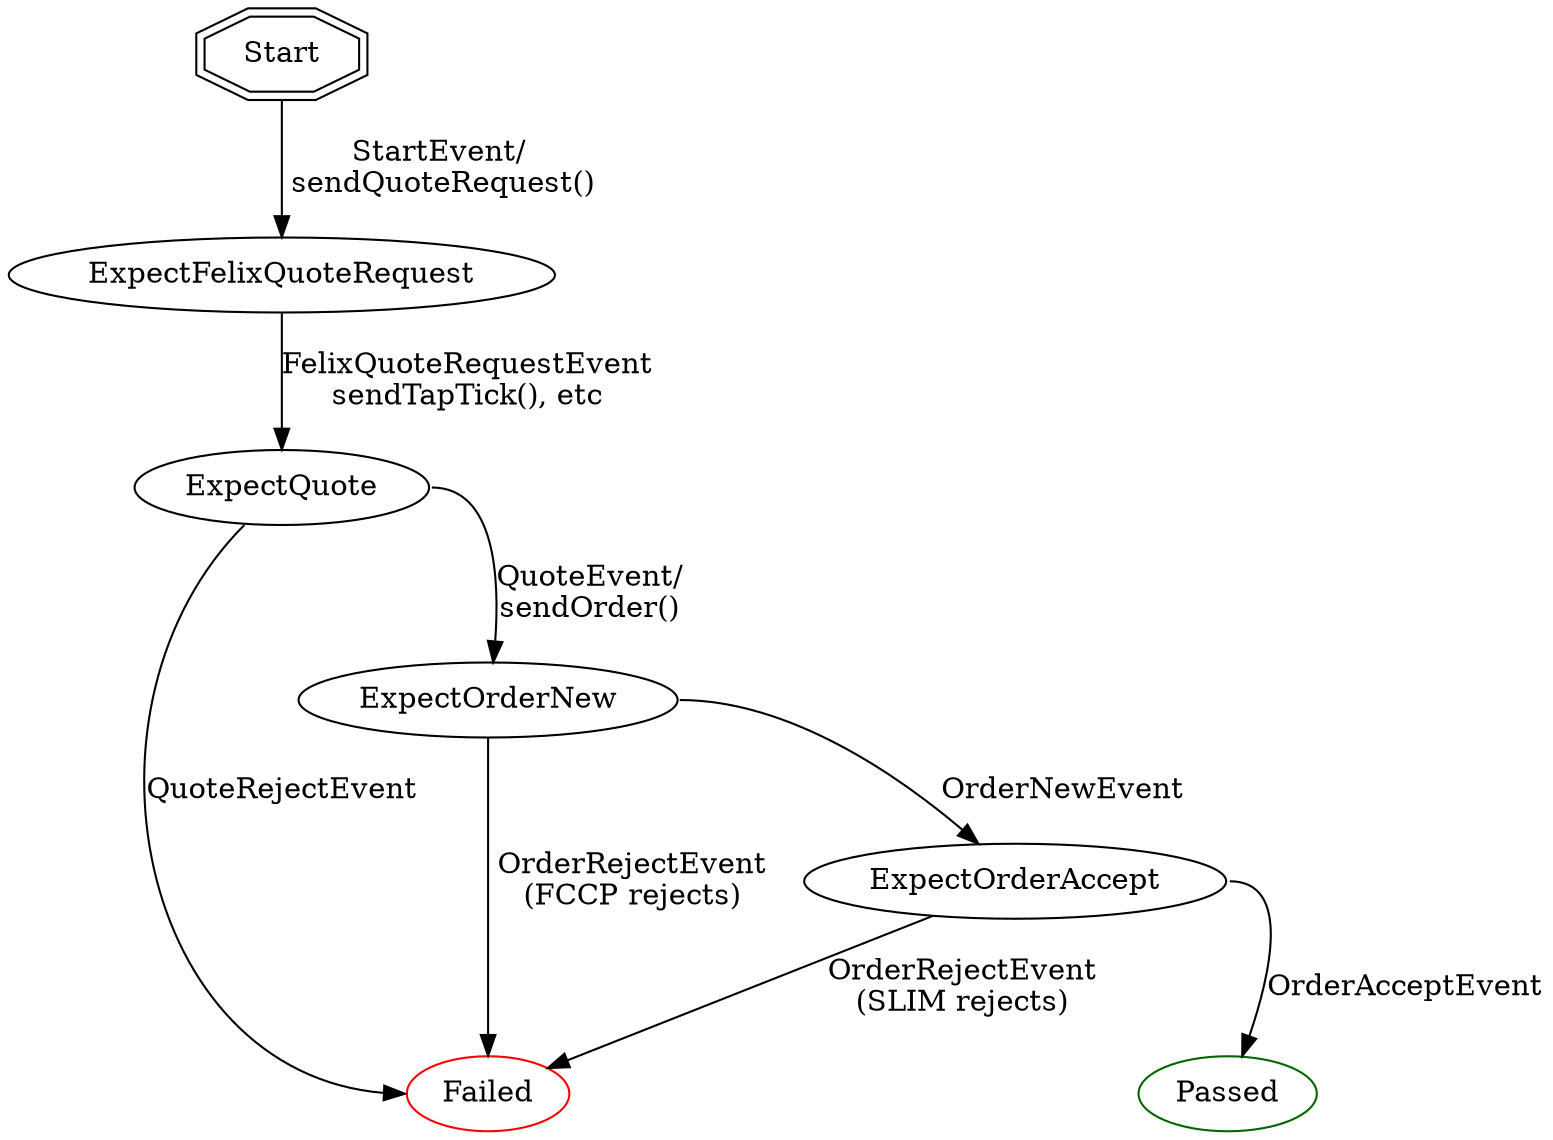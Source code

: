 digraph "OrderAccept" {
  "Start" [shape = doubleoctagon];
  "Passed" [color=darkgreen];
  "Failed" [color=red];
  
  // happy path
  "Start" -> "ExpectFelixQuoteRequest" [label = "StartEvent/\n sendQuoteRequest()"];
  "ExpectFelixQuoteRequest" -> "ExpectQuote" [label = "FelixQuoteRequestEvent\nsendTapTick(), etc"];
  "ExpectQuote" -> "ExpectOrderNew"[label="QuoteEvent/\lsendOrder()", tailport=e];
  "ExpectOrderNew" -> "ExpectOrderAccept" [label=" OrderNewEvent", tailport=e];
  "ExpectOrderAccept" -> "Passed" [label="OrderAcceptEvent", tailport=e];

  // fail path
  "ExpectQuote" -> "Failed"[label="QuoteRejectEvent", tailport=sw, headport=w];
  "ExpectOrderNew" -> "Failed" [label=" OrderRejectEvent\n (FCCP rejects)"];
  "ExpectOrderAccept" -> "Failed" [label="OrderRejectEvent\n(SLIM rejects)"];
}
